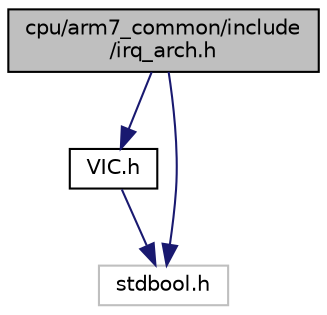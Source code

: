 digraph "cpu/arm7_common/include/irq_arch.h"
{
 // LATEX_PDF_SIZE
  edge [fontname="Helvetica",fontsize="10",labelfontname="Helvetica",labelfontsize="10"];
  node [fontname="Helvetica",fontsize="10",shape=record];
  Node1 [label="cpu/arm7_common/include\l/irq_arch.h",height=0.2,width=0.4,color="black", fillcolor="grey75", style="filled", fontcolor="black",tooltip="Implementation of the kernels irq interface."];
  Node1 -> Node2 [color="midnightblue",fontsize="10",style="solid",fontname="Helvetica"];
  Node2 [label="VIC.h",height=0.2,width=0.4,color="black", fillcolor="white", style="filled",URL="$VIC_8h_source.html",tooltip=" "];
  Node2 -> Node3 [color="midnightblue",fontsize="10",style="solid",fontname="Helvetica"];
  Node3 [label="stdbool.h",height=0.2,width=0.4,color="grey75", fillcolor="white", style="filled",tooltip=" "];
  Node1 -> Node3 [color="midnightblue",fontsize="10",style="solid",fontname="Helvetica"];
}
